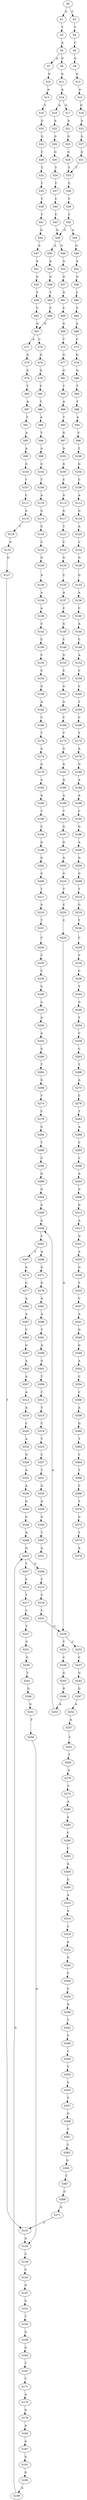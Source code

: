 strict digraph  {
	S0 -> S1 [ label = G ];
	S0 -> S2 [ label = C ];
	S1 -> S3 [ label = T ];
	S2 -> S4 [ label = T ];
	S3 -> S5 [ label = A ];
	S4 -> S6 [ label = C ];
	S5 -> S7 [ label = A ];
	S5 -> S8 [ label = G ];
	S6 -> S9 [ label = G ];
	S7 -> S10 [ label = G ];
	S8 -> S11 [ label = G ];
	S9 -> S12 [ label = G ];
	S10 -> S13 [ label = A ];
	S11 -> S14 [ label = A ];
	S12 -> S15 [ label = A ];
	S13 -> S16 [ label = C ];
	S14 -> S17 [ label = G ];
	S14 -> S18 [ label = A ];
	S15 -> S19 [ label = G ];
	S16 -> S20 [ label = G ];
	S17 -> S21 [ label = A ];
	S18 -> S22 [ label = A ];
	S19 -> S23 [ label = A ];
	S20 -> S24 [ label = G ];
	S21 -> S25 [ label = G ];
	S22 -> S26 [ label = G ];
	S23 -> S27 [ label = G ];
	S24 -> S28 [ label = C ];
	S25 -> S29 [ label = G ];
	S26 -> S30 [ label = G ];
	S27 -> S31 [ label = G ];
	S28 -> S32 [ label = T ];
	S29 -> S33 [ label = T ];
	S30 -> S34 [ label = T ];
	S31 -> S33 [ label = T ];
	S32 -> S35 [ label = C ];
	S33 -> S36 [ label = C ];
	S34 -> S37 [ label = C ];
	S35 -> S38 [ label = T ];
	S36 -> S39 [ label = C ];
	S37 -> S40 [ label = C ];
	S38 -> S41 [ label = C ];
	S39 -> S42 [ label = C ];
	S40 -> S43 [ label = C ];
	S41 -> S44 [ label = G ];
	S42 -> S45 [ label = A ];
	S42 -> S46 [ label = G ];
	S43 -> S46 [ label = G ];
	S44 -> S47 [ label = A ];
	S45 -> S48 [ label = G ];
	S46 -> S49 [ label = G ];
	S46 -> S50 [ label = A ];
	S47 -> S51 [ label = A ];
	S48 -> S52 [ label = A ];
	S49 -> S53 [ label = A ];
	S50 -> S54 [ label = A ];
	S51 -> S55 [ label = G ];
	S52 -> S56 [ label = G ];
	S53 -> S57 [ label = G ];
	S54 -> S58 [ label = G ];
	S55 -> S59 [ label = T ];
	S56 -> S60 [ label = C ];
	S57 -> S61 [ label = G ];
	S58 -> S62 [ label = T ];
	S59 -> S63 [ label = C ];
	S60 -> S64 [ label = C ];
	S61 -> S65 [ label = C ];
	S62 -> S66 [ label = C ];
	S63 -> S67 [ label = G ];
	S64 -> S68 [ label = A ];
	S65 -> S69 [ label = G ];
	S66 -> S67 [ label = G ];
	S67 -> S70 [ label = C ];
	S67 -> S71 [ label = A ];
	S68 -> S72 [ label = C ];
	S69 -> S73 [ label = T ];
	S70 -> S74 [ label = G ];
	S71 -> S75 [ label = G ];
	S72 -> S76 [ label = G ];
	S73 -> S77 [ label = G ];
	S74 -> S78 [ label = G ];
	S75 -> S79 [ label = G ];
	S76 -> S80 [ label = G ];
	S77 -> S81 [ label = G ];
	S78 -> S82 [ label = C ];
	S79 -> S83 [ label = T ];
	S80 -> S84 [ label = T ];
	S81 -> S85 [ label = T ];
	S82 -> S86 [ label = T ];
	S83 -> S87 [ label = A ];
	S84 -> S88 [ label = T ];
	S85 -> S89 [ label = A ];
	S86 -> S90 [ label = A ];
	S87 -> S91 [ label = T ];
	S88 -> S92 [ label = A ];
	S89 -> S93 [ label = T ];
	S90 -> S94 [ label = T ];
	S91 -> S95 [ label = A ];
	S92 -> S96 [ label = C ];
	S93 -> S97 [ label = G ];
	S94 -> S98 [ label = A ];
	S95 -> S99 [ label = A ];
	S96 -> S100 [ label = T ];
	S97 -> S101 [ label = A ];
	S98 -> S102 [ label = G ];
	S99 -> S103 [ label = G ];
	S100 -> S104 [ label = G ];
	S101 -> S105 [ label = G ];
	S102 -> S106 [ label = T ];
	S103 -> S107 [ label = T ];
	S104 -> S108 [ label = C ];
	S105 -> S109 [ label = C ];
	S106 -> S110 [ label = A ];
	S107 -> S111 [ label = C ];
	S108 -> S112 [ label = A ];
	S109 -> S113 [ label = G ];
	S110 -> S114 [ label = G ];
	S111 -> S115 [ label = G ];
	S112 -> S116 [ label = G ];
	S113 -> S117 [ label = G ];
	S114 -> S118 [ label = C ];
	S115 -> S119 [ label = T ];
	S116 -> S120 [ label = A ];
	S117 -> S121 [ label = T ];
	S118 -> S122 [ label = C ];
	S119 -> S123 [ label = G ];
	S120 -> S124 [ label = C ];
	S121 -> S125 [ label = C ];
	S122 -> S126 [ label = G ];
	S123 -> S127 [ label = G ];
	S124 -> S128 [ label = G ];
	S125 -> S129 [ label = G ];
	S126 -> S130 [ label = A ];
	S127 -> S131 [ label = T ];
	S128 -> S132 [ label = G ];
	S129 -> S133 [ label = C ];
	S130 -> S134 [ label = A ];
	S131 -> S135 [ label = A ];
	S132 -> S136 [ label = A ];
	S133 -> S137 [ label = A ];
	S134 -> S138 [ label = A ];
	S135 -> S139 [ label = C ];
	S136 -> S140 [ label = C ];
	S137 -> S141 [ label = C ];
	S138 -> S142 [ label = C ];
	S139 -> S143 [ label = C ];
	S140 -> S144 [ label = A ];
	S141 -> S145 [ label = G ];
	S142 -> S146 [ label = C ];
	S143 -> S147 [ label = G ];
	S144 -> S148 [ label = C ];
	S145 -> S149 [ label = C ];
	S146 -> S150 [ label = C ];
	S147 -> S151 [ label = G ];
	S148 -> S152 [ label = A ];
	S149 -> S153 [ label = G ];
	S150 -> S154 [ label = C ];
	S151 -> S155 [ label = T ];
	S152 -> S156 [ label = C ];
	S153 -> S157 [ label = C ];
	S154 -> S158 [ label = G ];
	S155 -> S159 [ label = G ];
	S156 -> S160 [ label = C ];
	S157 -> S161 [ label = G ];
	S158 -> S162 [ label = A ];
	S159 -> S163 [ label = G ];
	S160 -> S164 [ label = T ];
	S161 -> S165 [ label = G ];
	S162 -> S166 [ label = C ];
	S163 -> S167 [ label = T ];
	S164 -> S168 [ label = C ];
	S165 -> S169 [ label = C ];
	S166 -> S170 [ label = T ];
	S167 -> S171 [ label = T ];
	S168 -> S172 [ label = T ];
	S169 -> S173 [ label = T ];
	S170 -> S174 [ label = A ];
	S171 -> S175 [ label = A ];
	S172 -> S176 [ label = A ];
	S173 -> S177 [ label = G ];
	S174 -> S178 [ label = G ];
	S175 -> S179 [ label = G ];
	S176 -> S180 [ label = G ];
	S177 -> S181 [ label = G ];
	S178 -> S182 [ label = A ];
	S179 -> S183 [ label = A ];
	S180 -> S184 [ label = A ];
	S181 -> S185 [ label = A ];
	S182 -> S186 [ label = A ];
	S183 -> S187 [ label = A ];
	S184 -> S188 [ label = A ];
	S185 -> S189 [ label = A ];
	S186 -> S190 [ label = T ];
	S187 -> S191 [ label = G ];
	S188 -> S192 [ label = C ];
	S189 -> S193 [ label = T ];
	S190 -> S194 [ label = C ];
	S191 -> S195 [ label = G ];
	S192 -> S196 [ label = G ];
	S193 -> S197 [ label = G ];
	S194 -> S198 [ label = G ];
	S195 -> S199 [ label = G ];
	S196 -> S200 [ label = A ];
	S197 -> S201 [ label = G ];
	S198 -> S202 [ label = G ];
	S199 -> S203 [ label = G ];
	S200 -> S204 [ label = G ];
	S201 -> S205 [ label = G ];
	S202 -> S206 [ label = G ];
	S203 -> S207 [ label = T ];
	S203 -> S208 [ label = G ];
	S204 -> S209 [ label = G ];
	S205 -> S210 [ label = G ];
	S206 -> S211 [ label = T ];
	S207 -> S212 [ label = C ];
	S208 -> S213 [ label = T ];
	S209 -> S214 [ label = T ];
	S210 -> S215 [ label = T ];
	S211 -> S216 [ label = A ];
	S212 -> S217 [ label = T ];
	S213 -> S218 [ label = C ];
	S214 -> S219 [ label = G ];
	S215 -> S220 [ label = C ];
	S216 -> S221 [ label = T ];
	S217 -> S222 [ label = C ];
	S218 -> S223 [ label = C ];
	S219 -> S224 [ label = T ];
	S220 -> S225 [ label = C ];
	S221 -> S226 [ label = C ];
	S222 -> S227 [ label = T ];
	S223 -> S228 [ label = G ];
	S224 -> S229 [ label = C ];
	S225 -> S228 [ label = G ];
	S226 -> S230 [ label = C ];
	S227 -> S231 [ label = C ];
	S228 -> S232 [ label = C ];
	S228 -> S233 [ label = T ];
	S229 -> S234 [ label = C ];
	S230 -> S235 [ label = C ];
	S231 -> S236 [ label = G ];
	S232 -> S237 [ label = C ];
	S233 -> S238 [ label = C ];
	S234 -> S239 [ label = C ];
	S235 -> S240 [ label = G ];
	S236 -> S241 [ label = T ];
	S237 -> S242 [ label = G ];
	S238 -> S243 [ label = G ];
	S239 -> S244 [ label = T ];
	S240 -> S245 [ label = A ];
	S241 -> S246 [ label = G ];
	S242 -> S247 [ label = G ];
	S243 -> S248 [ label = G ];
	S244 -> S249 [ label = G ];
	S245 -> S250 [ label = A ];
	S246 -> S251 [ label = G ];
	S247 -> S252 [ label = A ];
	S248 -> S253 [ label = A ];
	S249 -> S254 [ label = T ];
	S250 -> S255 [ label = A ];
	S251 -> S256 [ label = T ];
	S252 -> S257 [ label = A ];
	S253 -> S258 [ label = A ];
	S254 -> S259 [ label = C ];
	S255 -> S260 [ label = G ];
	S256 -> S135 [ label = A ];
	S257 -> S261 [ label = C ];
	S258 -> S262 [ label = C ];
	S259 -> S263 [ label = C ];
	S260 -> S264 [ label = T ];
	S261 -> S265 [ label = T ];
	S262 -> S266 [ label = A ];
	S262 -> S267 [ label = T ];
	S263 -> S268 [ label = T ];
	S264 -> S269 [ label = G ];
	S265 -> S270 [ label = G ];
	S266 -> S271 [ label = G ];
	S267 -> S272 [ label = A ];
	S268 -> S273 [ label = A ];
	S269 -> S274 [ label = T ];
	S270 -> S275 [ label = C ];
	S271 -> S276 [ label = G ];
	S272 -> S277 [ label = C ];
	S273 -> S278 [ label = C ];
	S274 -> S279 [ label = C ];
	S275 -> S280 [ label = A ];
	S276 -> S281 [ label = A ];
	S277 -> S282 [ label = A ];
	S278 -> S283 [ label = T ];
	S279 -> S284 [ label = G ];
	S280 -> S285 [ label = A ];
	S281 -> S286 [ label = A ];
	S282 -> S287 [ label = A ];
	S283 -> S288 [ label = A ];
	S284 -> S289 [ label = T ];
	S285 -> S290 [ label = C ];
	S286 -> S291 [ label = T ];
	S287 -> S292 [ label = C ];
	S288 -> S293 [ label = C ];
	S289 -> S294 [ label = C ];
	S290 -> S295 [ label = C ];
	S291 -> S296 [ label = A ];
	S292 -> S297 [ label = G ];
	S293 -> S298 [ label = C ];
	S294 -> S299 [ label = G ];
	S295 -> S300 [ label = A ];
	S296 -> S301 [ label = G ];
	S297 -> S302 [ label = A ];
	S298 -> S303 [ label = A ];
	S299 -> S304 [ label = G ];
	S300 -> S305 [ label = G ];
	S301 -> S306 [ label = T ];
	S302 -> S307 [ label = A ];
	S303 -> S308 [ label = G ];
	S304 -> S309 [ label = A ];
	S305 -> S310 [ label = A ];
	S306 -> S311 [ label = C ];
	S307 -> S312 [ label = A ];
	S308 -> S313 [ label = G ];
	S309 -> S258 [ label = A ];
	S310 -> S314 [ label = A ];
	S311 -> S315 [ label = T ];
	S312 -> S316 [ label = A ];
	S313 -> S317 [ label = A ];
	S314 -> S318 [ label = C ];
	S315 -> S319 [ label = C ];
	S316 -> S320 [ label = C ];
	S317 -> S321 [ label = G ];
	S318 -> S322 [ label = A ];
	S319 -> S323 [ label = T ];
	S320 -> S324 [ label = A ];
	S321 -> S325 [ label = A ];
	S322 -> S326 [ label = G ];
	S323 -> S327 [ label = C ];
	S324 -> S328 [ label = G ];
	S325 -> S329 [ label = G ];
	S326 -> S330 [ label = C ];
	S327 -> S331 [ label = T ];
	S328 -> S332 [ label = A ];
	S329 -> S333 [ label = T ];
	S330 -> S334 [ label = C ];
	S331 -> S335 [ label = G ];
	S332 -> S336 [ label = A ];
	S333 -> S337 [ label = C ];
	S334 -> S338 [ label = G ];
	S335 -> S339 [ label = A ];
	S336 -> S340 [ label = G ];
	S337 -> S341 [ label = A ];
	S338 -> S342 [ label = T ];
	S339 -> S343 [ label = G ];
	S340 -> S344 [ label = G ];
	S341 -> S345 [ label = G ];
	S342 -> S346 [ label = C ];
	S343 -> S347 [ label = T ];
	S344 -> S348 [ label = G ];
	S345 -> S349 [ label = G ];
	S346 -> S350 [ label = C ];
	S347 -> S351 [ label = A ];
	S348 -> S203 [ label = G ];
	S349 -> S352 [ label = A ];
	S350 -> S353 [ label = T ];
	S352 -> S354 [ label = C ];
	S353 -> S355 [ label = C ];
	S354 -> S356 [ label = C ];
	S355 -> S357 [ label = T ];
	S356 -> S358 [ label = A ];
	S357 -> S359 [ label = G ];
	S358 -> S360 [ label = G ];
	S359 -> S361 [ label = T ];
	S360 -> S362 [ label = T ];
	S361 -> S363 [ label = C ];
	S362 -> S364 [ label = C ];
	S363 -> S365 [ label = G ];
	S364 -> S366 [ label = T ];
	S365 -> S367 [ label = T ];
	S366 -> S368 [ label = C ];
	S367 -> S369 [ label = G ];
	S368 -> S370 [ label = T ];
	S369 -> S371 [ label = G ];
	S370 -> S372 [ label = G ];
	S371 -> S131 [ label = T ];
	S372 -> S373 [ label = T ];
	S373 -> S374 [ label = A ];
}
